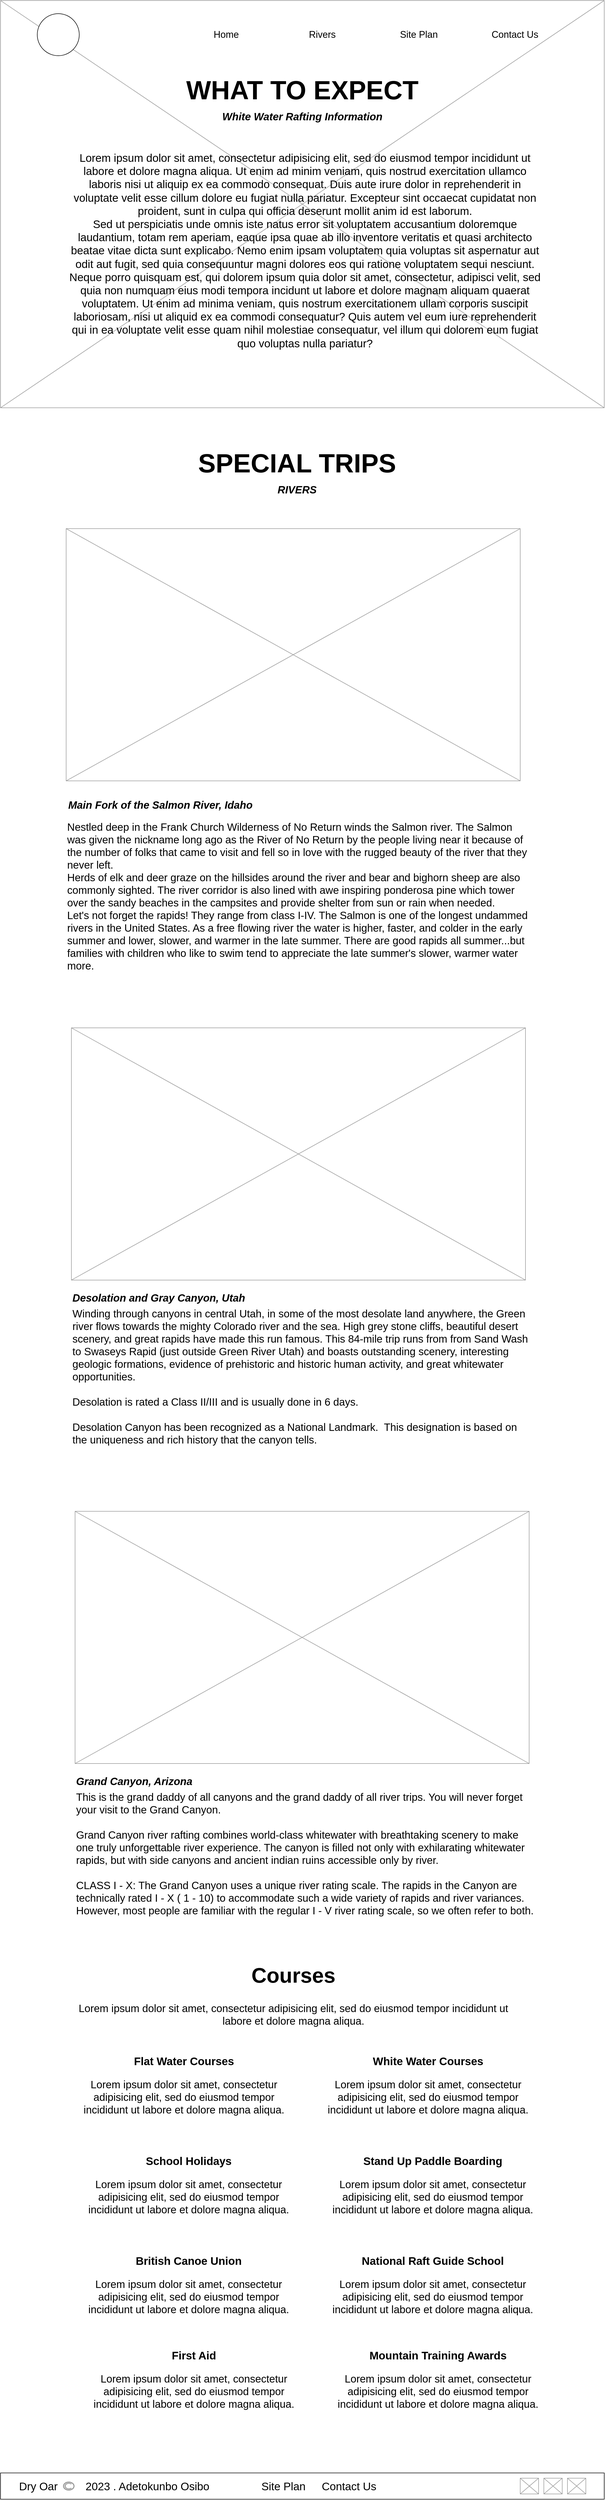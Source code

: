 <mxfile version="20.8.16" type="device"><diagram name="Page-1" id="jeQZIsMXIdXzab_Ryihb"><mxGraphModel dx="7878" dy="4822" grid="1" gridSize="10" guides="1" tooltips="1" connect="1" arrows="1" fold="1" page="1" pageScale="1" pageWidth="1169" pageHeight="827" math="0" shadow="0"><root><mxCell id="0"/><mxCell id="1" parent="0"/><mxCell id="c8jOJqvbApndvy4C2Ugr-6" value="" style="verticalLabelPosition=bottom;shadow=0;dashed=0;align=center;html=1;verticalAlign=top;strokeWidth=1;shape=mxgraph.mockup.graphics.simpleIcon;strokeColor=#999999;fontSize=18;" vertex="1" parent="1"><mxGeometry x="10" y="5" width="1150" height="775" as="geometry"/></mxCell><mxCell id="c8jOJqvbApndvy4C2Ugr-1" value="" style="ellipse;whiteSpace=wrap;html=1;aspect=fixed;" vertex="1" parent="1"><mxGeometry x="80" y="30" width="80" height="80" as="geometry"/></mxCell><mxCell id="c8jOJqvbApndvy4C2Ugr-2" value="&lt;font style=&quot;font-size: 18px;&quot;&gt;Home&lt;/font&gt;" style="text;html=1;strokeColor=none;fillColor=none;align=center;verticalAlign=middle;whiteSpace=wrap;rounded=0;fontSize=18;" vertex="1" parent="1"><mxGeometry x="410" y="55" width="60" height="30" as="geometry"/></mxCell><mxCell id="c8jOJqvbApndvy4C2Ugr-3" value="Rivers" style="text;html=1;strokeColor=none;fillColor=none;align=center;verticalAlign=middle;whiteSpace=wrap;rounded=0;fontSize=18;" vertex="1" parent="1"><mxGeometry x="593" y="55" width="60" height="30" as="geometry"/></mxCell><mxCell id="c8jOJqvbApndvy4C2Ugr-4" value="&lt;font style=&quot;font-size: 18px;&quot;&gt;Site Plan&lt;/font&gt;" style="text;html=1;strokeColor=none;fillColor=none;align=center;verticalAlign=middle;whiteSpace=wrap;rounded=0;fontSize=18;" vertex="1" parent="1"><mxGeometry x="767" y="55" width="80" height="30" as="geometry"/></mxCell><mxCell id="c8jOJqvbApndvy4C2Ugr-5" value="&lt;font style=&quot;font-size: 18px;&quot;&gt;Contact Us&lt;/font&gt;" style="text;html=1;strokeColor=none;fillColor=none;align=center;verticalAlign=middle;whiteSpace=wrap;rounded=0;fontSize=18;" vertex="1" parent="1"><mxGeometry x="935" y="55" width="110" height="30" as="geometry"/></mxCell><mxCell id="c8jOJqvbApndvy4C2Ugr-7" value="WHAT TO EXPECT" style="text;html=1;strokeColor=none;fillColor=none;align=center;verticalAlign=middle;whiteSpace=wrap;rounded=0;fontSize=50;fontStyle=1" vertex="1" parent="1"><mxGeometry x="306" y="160" width="558" height="30" as="geometry"/></mxCell><mxCell id="c8jOJqvbApndvy4C2Ugr-8" value="White Water Rafting Information" style="text;html=1;strokeColor=none;fillColor=none;align=center;verticalAlign=middle;whiteSpace=wrap;rounded=0;fontSize=20;fontStyle=3" vertex="1" parent="1"><mxGeometry x="395" y="210" width="380" height="30" as="geometry"/></mxCell><mxCell id="c8jOJqvbApndvy4C2Ugr-25" value="" style="group" vertex="1" connectable="0" parent="1"><mxGeometry x="137" y="2880" width="895" height="850" as="geometry"/></mxCell><mxCell id="c8jOJqvbApndvy4C2Ugr-26" value="" style="verticalLabelPosition=bottom;shadow=0;dashed=0;align=center;html=1;verticalAlign=top;strokeWidth=1;shape=mxgraph.mockup.graphics.simpleIcon;strokeColor=#999999;fontSize=20;" vertex="1" parent="c8jOJqvbApndvy4C2Ugr-25"><mxGeometry x="15" width="865" height="480" as="geometry"/></mxCell><mxCell id="c8jOJqvbApndvy4C2Ugr-27" value="" style="group" vertex="1" connectable="0" parent="c8jOJqvbApndvy4C2Ugr-25"><mxGeometry y="510" width="895" height="340" as="geometry"/></mxCell><mxCell id="c8jOJqvbApndvy4C2Ugr-28" value="&lt;div&gt;&lt;span style=&quot;background-color: initial;&quot;&gt;This is the grand daddy of all canyons and the grand daddy of all river trips. You will never forget your visit to the Grand Canyon.&lt;/span&gt;&lt;br&gt;&lt;/div&gt;&lt;div&gt;&lt;br&gt;&lt;/div&gt;&lt;div&gt;Grand Canyon river rafting combines world-class whitewater with breathtaking scenery to make one truly unforgettable river experience. The canyon is filled not only with exhilarating whitewater rapids, but with side canyons and ancient indian ruins accessible only by river.&lt;/div&gt;&lt;div&gt;&lt;br&gt;&lt;/div&gt;&lt;div&gt;CLASS I - X: The Grand Canyon uses a unique river rating scale. The rapids in the Canyon are technically rated I - X ( 1 - 10) to accommodate such a wide variety of rapids and river variances. However, most people are familiar with the regular I - V river rating scale, so we often refer to both.&lt;br&gt;&lt;/div&gt;" style="text;spacingTop=-5;whiteSpace=wrap;html=1;align=left;fontSize=20;fontFamily=Helvetica;fillColor=none;strokeColor=none;" vertex="1" parent="c8jOJqvbApndvy4C2Ugr-27"><mxGeometry x="15" y="20" width="880" height="320" as="geometry"/></mxCell><mxCell id="c8jOJqvbApndvy4C2Ugr-29" value="&lt;div style=&quot;border-color: var(--border-color);&quot;&gt;Grand Canyon, Arizona&lt;/div&gt;&lt;div&gt;&lt;br&gt;&lt;/div&gt;" style="text;html=1;strokeColor=none;fillColor=none;align=left;verticalAlign=middle;whiteSpace=wrap;rounded=0;fontSize=20;fontStyle=3" vertex="1" parent="c8jOJqvbApndvy4C2Ugr-27"><mxGeometry x="15" width="380" height="30" as="geometry"/></mxCell><mxCell id="c8jOJqvbApndvy4C2Ugr-39" value="Lorem ipsum dolor sit amet, consectetur adipisicing elit, sed do eiusmod tempor incididunt ut labore et dolore magna aliqua. Ut enim ad minim veniam, quis nostrud exercitation ullamco laboris nisi ut aliquip ex ea commodo consequat. Duis aute irure dolor in reprehenderit in voluptate velit esse cillum dolore eu fugiat nulla pariatur. Excepteur sint occaecat cupidatat non proident, sunt in culpa qui officia deserunt mollit anim id est laborum.&#10;Sed ut perspiciatis unde omnis iste natus error sit voluptatem accusantium doloremque laudantium, totam rem aperiam, eaque ipsa quae ab illo inventore veritatis et quasi architecto beatae vitae dicta sunt explicabo. Nemo enim ipsam voluptatem quia voluptas sit aspernatur aut odit aut fugit, sed quia consequuntur magni dolores eos qui ratione voluptatem sequi nesciunt. Neque porro quisquam est, qui dolorem ipsum quia dolor sit amet, consectetur, adipisci velit, sed quia non numquam eius modi tempora incidunt ut labore et dolore magnam aliquam quaerat voluptatem. Ut enim ad minima veniam, quis nostrum exercitationem ullam corporis suscipit laboriosam, nisi ut aliquid ex ea commodi consequatur? Quis autem vel eum iure reprehenderit qui in ea voluptate velit esse quam nihil molestiae consequatur, vel illum qui dolorem eum fugiat quo voluptas nulla pariatur?" style="text;spacingTop=-5;whiteSpace=wrap;html=1;align=center;fontSize=21;fontFamily=Helvetica;fillColor=none;strokeColor=none;" vertex="1" parent="1"><mxGeometry x="140" y="290" width="900" height="400" as="geometry"/></mxCell><mxCell id="c8jOJqvbApndvy4C2Ugr-55" value="" style="group" vertex="1" connectable="0" parent="1"><mxGeometry x="128" y="3722" width="914" height="906" as="geometry"/></mxCell><mxCell id="c8jOJqvbApndvy4C2Ugr-30" value="&lt;h1&gt;Courses&lt;/h1&gt;&lt;p&gt;Lorem ipsum dolor sit amet, consectetur adipisicing elit, sed do eiusmod tempor incididunt ut labore et dolore magna aliqua.&lt;/p&gt;" style="text;html=1;strokeColor=none;fillColor=none;spacing=5;spacingTop=-20;whiteSpace=wrap;overflow=hidden;rounded=0;fontSize=20;align=center;" vertex="1" parent="c8jOJqvbApndvy4C2Ugr-55"><mxGeometry width="880" height="158" as="geometry"/></mxCell><mxCell id="c8jOJqvbApndvy4C2Ugr-31" value="&lt;h1 style=&quot;font-size: 21px;&quot;&gt;Flat Water Courses&lt;/h1&gt;&lt;p&gt;Lorem ipsum dolor sit amet, consectetur adipisicing elit, sed do eiusmod tempor incididunt ut labore et dolore magna aliqua.&lt;/p&gt;" style="text;html=1;strokeColor=none;fillColor=none;spacing=5;spacingTop=-20;whiteSpace=wrap;overflow=hidden;rounded=0;fontSize=20;align=center;" vertex="1" parent="c8jOJqvbApndvy4C2Ugr-55"><mxGeometry x="33" y="188" width="397" height="158" as="geometry"/></mxCell><mxCell id="c8jOJqvbApndvy4C2Ugr-32" value="&lt;h1 style=&quot;font-size: 21px;&quot;&gt;White Water Courses&lt;/h1&gt;&lt;p&gt;Lorem ipsum dolor sit amet, consectetur adipisicing elit, sed do eiusmod tempor incididunt ut labore et dolore magna aliqua.&lt;/p&gt;" style="text;html=1;strokeColor=none;fillColor=none;spacing=5;spacingTop=-20;whiteSpace=wrap;overflow=hidden;rounded=0;fontSize=20;align=center;" vertex="1" parent="c8jOJqvbApndvy4C2Ugr-55"><mxGeometry x="498" y="188" width="397" height="158" as="geometry"/></mxCell><mxCell id="c8jOJqvbApndvy4C2Ugr-33" value="&lt;h1 style=&quot;font-size: 21px;&quot;&gt;School Holidays&lt;/h1&gt;&lt;p&gt;Lorem ipsum dolor sit amet, consectetur adipisicing elit, sed do eiusmod tempor incididunt ut labore et dolore magna aliqua.&lt;/p&gt;" style="text;html=1;strokeColor=none;fillColor=none;spacing=5;spacingTop=-20;whiteSpace=wrap;overflow=hidden;rounded=0;fontSize=20;align=center;" vertex="1" parent="c8jOJqvbApndvy4C2Ugr-55"><mxGeometry x="42" y="378" width="397" height="158" as="geometry"/></mxCell><mxCell id="c8jOJqvbApndvy4C2Ugr-34" value="&lt;h1 style=&quot;font-size: 21px;&quot;&gt;Stand Up Paddle Boarding&lt;/h1&gt;&lt;p&gt;Lorem ipsum dolor sit amet, consectetur adipisicing elit, sed do eiusmod tempor incididunt ut labore et dolore magna aliqua.&lt;/p&gt;" style="text;html=1;strokeColor=none;fillColor=none;spacing=5;spacingTop=-20;whiteSpace=wrap;overflow=hidden;rounded=0;fontSize=20;align=center;" vertex="1" parent="c8jOJqvbApndvy4C2Ugr-55"><mxGeometry x="507" y="378" width="397" height="158" as="geometry"/></mxCell><mxCell id="c8jOJqvbApndvy4C2Ugr-35" value="&lt;h1 style=&quot;font-size: 21px;&quot;&gt;British Canoe Union&lt;/h1&gt;&lt;p&gt;Lorem ipsum dolor sit amet, consectetur adipisicing elit, sed do eiusmod tempor incididunt ut labore et dolore magna aliqua.&lt;/p&gt;" style="text;html=1;strokeColor=none;fillColor=none;spacing=5;spacingTop=-20;whiteSpace=wrap;overflow=hidden;rounded=0;fontSize=20;align=center;" vertex="1" parent="c8jOJqvbApndvy4C2Ugr-55"><mxGeometry x="42" y="568" width="397" height="158" as="geometry"/></mxCell><mxCell id="c8jOJqvbApndvy4C2Ugr-36" value="&lt;h1 style=&quot;font-size: 21px;&quot;&gt;National Raft Guide School&lt;/h1&gt;&lt;p&gt;Lorem ipsum dolor sit amet, consectetur adipisicing elit, sed do eiusmod tempor incididunt ut labore et dolore magna aliqua.&lt;/p&gt;" style="text;html=1;strokeColor=none;fillColor=none;spacing=5;spacingTop=-20;whiteSpace=wrap;overflow=hidden;rounded=0;fontSize=20;align=center;" vertex="1" parent="c8jOJqvbApndvy4C2Ugr-55"><mxGeometry x="507" y="568" width="397" height="158" as="geometry"/></mxCell><mxCell id="c8jOJqvbApndvy4C2Ugr-37" value="&lt;h1 style=&quot;font-size: 21px;&quot;&gt;First Aid&lt;/h1&gt;&lt;p&gt;Lorem ipsum dolor sit amet, consectetur adipisicing elit, sed do eiusmod tempor incididunt ut labore et dolore magna aliqua.&lt;/p&gt;" style="text;html=1;strokeColor=none;fillColor=none;spacing=5;spacingTop=-20;whiteSpace=wrap;overflow=hidden;rounded=0;fontSize=20;align=center;" vertex="1" parent="c8jOJqvbApndvy4C2Ugr-55"><mxGeometry x="52" y="748" width="397" height="158" as="geometry"/></mxCell><mxCell id="c8jOJqvbApndvy4C2Ugr-38" value="&lt;h1 style=&quot;font-size: 21px;&quot;&gt;Mountain Training Awards&lt;/h1&gt;&lt;p&gt;Lorem ipsum dolor sit amet, consectetur adipisicing elit, sed do eiusmod tempor incididunt ut labore et dolore magna aliqua.&lt;/p&gt;" style="text;html=1;strokeColor=none;fillColor=none;spacing=5;spacingTop=-20;whiteSpace=wrap;overflow=hidden;rounded=0;fontSize=20;align=center;" vertex="1" parent="c8jOJqvbApndvy4C2Ugr-55"><mxGeometry x="517" y="748" width="397" height="158" as="geometry"/></mxCell><mxCell id="c8jOJqvbApndvy4C2Ugr-56" value="" style="group" vertex="1" connectable="0" parent="1"><mxGeometry x="10" y="4710" width="1150" height="50" as="geometry"/></mxCell><mxCell id="c8jOJqvbApndvy4C2Ugr-46" value="" style="rounded=0;whiteSpace=wrap;html=1;fontSize=21;" vertex="1" parent="c8jOJqvbApndvy4C2Ugr-56"><mxGeometry width="1150" height="50" as="geometry"/></mxCell><mxCell id="c8jOJqvbApndvy4C2Ugr-47" value="Dry Oar&amp;nbsp;" style="text;html=1;strokeColor=none;fillColor=none;align=center;verticalAlign=middle;whiteSpace=wrap;rounded=0;fontSize=21;" vertex="1" parent="c8jOJqvbApndvy4C2Ugr-56"><mxGeometry x="30" y="10" width="90" height="30" as="geometry"/></mxCell><mxCell id="c8jOJqvbApndvy4C2Ugr-45" value="" style="strokeColor=#999999;verticalLabelPosition=bottom;shadow=0;dashed=0;verticalAlign=top;strokeWidth=2;html=1;shape=mxgraph.mockup.misc.copyrightIcon;fontSize=21;fontColor=#000000;" vertex="1" parent="c8jOJqvbApndvy4C2Ugr-56"><mxGeometry x="120" y="17.5" width="20" height="15" as="geometry"/></mxCell><mxCell id="c8jOJqvbApndvy4C2Ugr-48" value="2023 . Adetokunbo Osibo" style="text;html=1;strokeColor=none;fillColor=none;align=left;verticalAlign=middle;whiteSpace=wrap;rounded=0;fontSize=21;" vertex="1" parent="c8jOJqvbApndvy4C2Ugr-56"><mxGeometry x="160" y="10" width="270" height="30" as="geometry"/></mxCell><mxCell id="c8jOJqvbApndvy4C2Ugr-50" value="" style="verticalLabelPosition=bottom;shadow=0;dashed=0;align=center;html=1;verticalAlign=top;strokeWidth=1;shape=mxgraph.mockup.graphics.simpleIcon;strokeColor=#999999;fontSize=21;fontColor=#000000;" vertex="1" parent="c8jOJqvbApndvy4C2Ugr-56"><mxGeometry x="990" y="10" width="35" height="30" as="geometry"/></mxCell><mxCell id="c8jOJqvbApndvy4C2Ugr-51" value="" style="verticalLabelPosition=bottom;shadow=0;dashed=0;align=center;html=1;verticalAlign=top;strokeWidth=1;shape=mxgraph.mockup.graphics.simpleIcon;strokeColor=#999999;fontSize=21;fontColor=#000000;" vertex="1" parent="c8jOJqvbApndvy4C2Ugr-56"><mxGeometry x="1035" y="10" width="35" height="30" as="geometry"/></mxCell><mxCell id="c8jOJqvbApndvy4C2Ugr-52" value="" style="verticalLabelPosition=bottom;shadow=0;dashed=0;align=center;html=1;verticalAlign=top;strokeWidth=1;shape=mxgraph.mockup.graphics.simpleIcon;strokeColor=#999999;fontSize=21;fontColor=#000000;" vertex="1" parent="c8jOJqvbApndvy4C2Ugr-56"><mxGeometry x="1080" y="10" width="35" height="30" as="geometry"/></mxCell><mxCell id="c8jOJqvbApndvy4C2Ugr-53" value="Site Plan" style="text;html=1;strokeColor=none;fillColor=none;align=left;verticalAlign=middle;whiteSpace=wrap;rounded=0;fontSize=21;" vertex="1" parent="c8jOJqvbApndvy4C2Ugr-56"><mxGeometry x="495" y="10" width="95" height="30" as="geometry"/></mxCell><mxCell id="c8jOJqvbApndvy4C2Ugr-54" value="Contact Us" style="text;html=1;strokeColor=none;fillColor=none;align=left;verticalAlign=middle;whiteSpace=wrap;rounded=0;fontSize=21;" vertex="1" parent="c8jOJqvbApndvy4C2Ugr-56"><mxGeometry x="610" y="10" width="110" height="30" as="geometry"/></mxCell><mxCell id="c8jOJqvbApndvy4C2Ugr-57" value="" style="group" vertex="1" connectable="0" parent="1"><mxGeometry x="130" y="1960" width="895" height="850" as="geometry"/></mxCell><mxCell id="c8jOJqvbApndvy4C2Ugr-21" value="" style="verticalLabelPosition=bottom;shadow=0;dashed=0;align=center;html=1;verticalAlign=top;strokeWidth=1;shape=mxgraph.mockup.graphics.simpleIcon;strokeColor=#999999;fontSize=20;" vertex="1" parent="c8jOJqvbApndvy4C2Ugr-57"><mxGeometry x="15" width="865" height="480" as="geometry"/></mxCell><mxCell id="c8jOJqvbApndvy4C2Ugr-22" value="" style="group" vertex="1" connectable="0" parent="c8jOJqvbApndvy4C2Ugr-57"><mxGeometry y="510" width="895" height="340" as="geometry"/></mxCell><mxCell id="c8jOJqvbApndvy4C2Ugr-23" value="&lt;div&gt;&lt;span style=&quot;background-color: initial;&quot;&gt;Winding through canyons in central Utah, in some of the most desolate land anywhere, the Green river flows towards the mighty Colorado river and the sea. High grey stone cliffs, beautiful desert scenery, and great rapids have made this run famous. This 84-mile trip runs from from Sand Wash to Swaseys Rapid (just outside Green River Utah) and boasts outstanding scenery, interesting geologic formations, evidence of prehistoric and historic human activity, and great whitewater opportunities.&lt;/span&gt;&lt;br&gt;&lt;/div&gt;&lt;div&gt;&lt;br&gt;&lt;/div&gt;&lt;div&gt;Desolation is rated a Class II/III and is usually done in 6 days.&lt;/div&gt;&lt;div&gt;&lt;br&gt;&lt;/div&gt;&lt;div&gt;Desolation Canyon has been recognized as a National Landmark.&amp;nbsp; This designation is based on the uniqueness and rich history that the canyon tells.&lt;/div&gt;" style="text;spacingTop=-5;whiteSpace=wrap;html=1;align=left;fontSize=20;fontFamily=Helvetica;fillColor=none;strokeColor=none;" vertex="1" parent="c8jOJqvbApndvy4C2Ugr-22"><mxGeometry x="15" y="20" width="880" height="320" as="geometry"/></mxCell><mxCell id="c8jOJqvbApndvy4C2Ugr-24" value="&lt;div style=&quot;border-color: var(--border-color);&quot;&gt;Desolation and Gray Canyon, Utah&lt;/div&gt;&lt;div&gt;&lt;br&gt;&lt;/div&gt;" style="text;html=1;strokeColor=none;fillColor=none;align=left;verticalAlign=middle;whiteSpace=wrap;rounded=0;fontSize=20;fontStyle=3" vertex="1" parent="c8jOJqvbApndvy4C2Ugr-22"><mxGeometry x="15" width="380" height="30" as="geometry"/></mxCell><mxCell id="c8jOJqvbApndvy4C2Ugr-58" value="" style="group" vertex="1" connectable="0" parent="1"><mxGeometry x="135" y="1010" width="880" height="850" as="geometry"/></mxCell><mxCell id="c8jOJqvbApndvy4C2Ugr-14" value="" style="verticalLabelPosition=bottom;shadow=0;dashed=0;align=center;html=1;verticalAlign=top;strokeWidth=1;shape=mxgraph.mockup.graphics.simpleIcon;strokeColor=#999999;fontSize=20;" vertex="1" parent="c8jOJqvbApndvy4C2Ugr-58"><mxGeometry width="865" height="480" as="geometry"/></mxCell><mxCell id="c8jOJqvbApndvy4C2Ugr-13" value="&lt;div&gt;&lt;br&gt;&lt;/div&gt;&lt;div&gt;Nestled deep in the Frank Church Wilderness of No Return winds the Salmon river. The Salmon was given the nickname long ago as the River of No Return by the people living near it because of the number of folks that came to visit and fell so in love with the rugged beauty of the river that they never left.&lt;/div&gt;&lt;div&gt;&lt;span style=&quot;background-color: initial;&quot;&gt;Herds of elk and deer graze on the hillsides around the river and bear and bighorn sheep are also commonly sighted. The river corridor is also lined with awe inspiring ponderosa pine which tower over the sandy beaches in the campsites and provide shelter from sun or rain when needed.&lt;/span&gt;&lt;br&gt;&lt;/div&gt;&lt;div&gt;&lt;span style=&quot;background-color: initial;&quot;&gt;Let's not forget the rapids! They range from class I-IV. The Salmon is one of the longest undammed rivers in the United States. As a free flowing river the water is higher, faster, and colder in the early summer and lower, slower, and warmer in the late summer. There are good rapids all summer...but families with children who like to swim tend to appreciate the late summer's slower, warmer water more.&lt;/span&gt;&lt;br&gt;&lt;/div&gt;" style="text;spacingTop=-5;whiteSpace=wrap;html=1;align=left;fontSize=20;fontFamily=Helvetica;fillColor=none;strokeColor=none;" vertex="1" parent="c8jOJqvbApndvy4C2Ugr-58"><mxGeometry y="530" width="880" height="320" as="geometry"/></mxCell><mxCell id="c8jOJqvbApndvy4C2Ugr-15" value="Main Fork of the Salmon River, Idaho" style="text;html=1;strokeColor=none;fillColor=none;align=left;verticalAlign=middle;whiteSpace=wrap;rounded=0;fontSize=20;fontStyle=3" vertex="1" parent="c8jOJqvbApndvy4C2Ugr-58"><mxGeometry x="2" y="510" width="380" height="30" as="geometry"/></mxCell><mxCell id="c8jOJqvbApndvy4C2Ugr-60" value="" style="group" vertex="1" connectable="0" parent="1"><mxGeometry x="296" y="870" width="558" height="80" as="geometry"/></mxCell><mxCell id="c8jOJqvbApndvy4C2Ugr-11" value="SPECIAL TRIPS" style="text;html=1;strokeColor=none;fillColor=none;align=center;verticalAlign=middle;whiteSpace=wrap;rounded=0;fontSize=50;fontStyle=1;container=0;" vertex="1" parent="c8jOJqvbApndvy4C2Ugr-60"><mxGeometry width="558" height="30" as="geometry"/></mxCell><mxCell id="c8jOJqvbApndvy4C2Ugr-12" value="RIVERS" style="text;html=1;strokeColor=none;fillColor=none;align=center;verticalAlign=middle;whiteSpace=wrap;rounded=0;fontSize=20;fontStyle=3;container=0;" vertex="1" parent="c8jOJqvbApndvy4C2Ugr-60"><mxGeometry x="89" y="50" width="380" height="30" as="geometry"/></mxCell></root></mxGraphModel></diagram></mxfile>